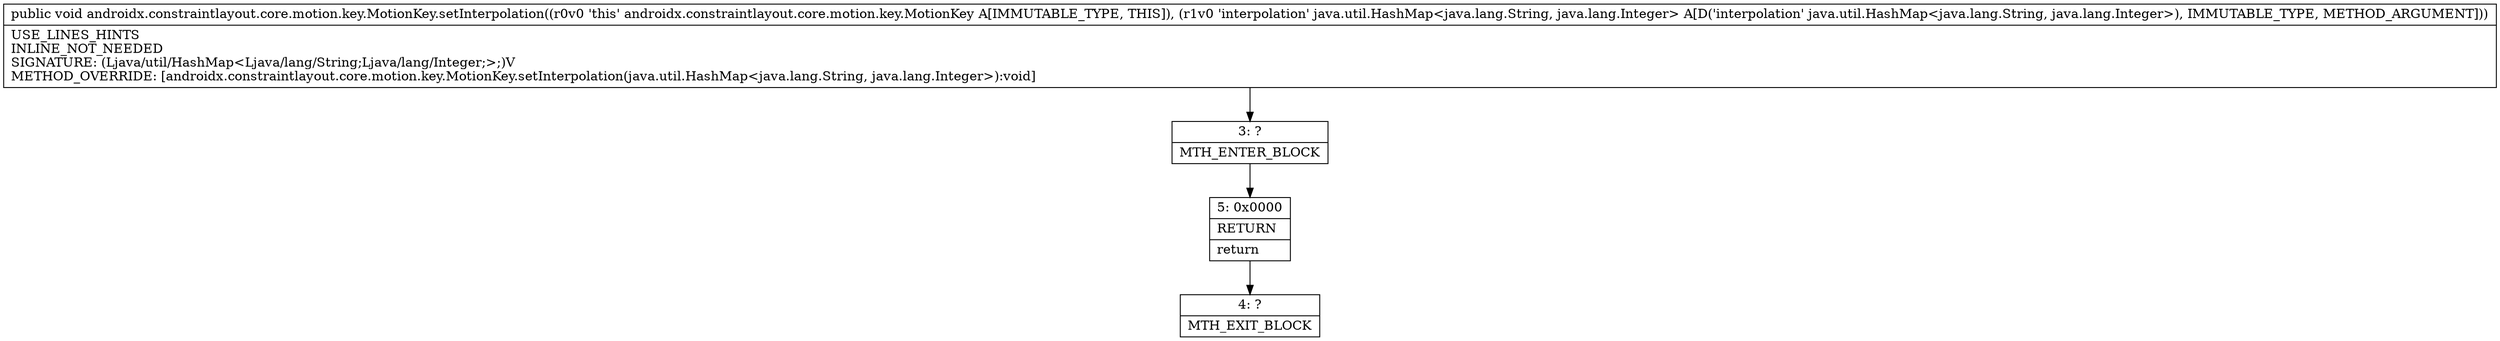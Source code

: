 digraph "CFG forandroidx.constraintlayout.core.motion.key.MotionKey.setInterpolation(Ljava\/util\/HashMap;)V" {
Node_3 [shape=record,label="{3\:\ ?|MTH_ENTER_BLOCK\l}"];
Node_5 [shape=record,label="{5\:\ 0x0000|RETURN\l|return\l}"];
Node_4 [shape=record,label="{4\:\ ?|MTH_EXIT_BLOCK\l}"];
MethodNode[shape=record,label="{public void androidx.constraintlayout.core.motion.key.MotionKey.setInterpolation((r0v0 'this' androidx.constraintlayout.core.motion.key.MotionKey A[IMMUTABLE_TYPE, THIS]), (r1v0 'interpolation' java.util.HashMap\<java.lang.String, java.lang.Integer\> A[D('interpolation' java.util.HashMap\<java.lang.String, java.lang.Integer\>), IMMUTABLE_TYPE, METHOD_ARGUMENT]))  | USE_LINES_HINTS\lINLINE_NOT_NEEDED\lSIGNATURE: (Ljava\/util\/HashMap\<Ljava\/lang\/String;Ljava\/lang\/Integer;\>;)V\lMETHOD_OVERRIDE: [androidx.constraintlayout.core.motion.key.MotionKey.setInterpolation(java.util.HashMap\<java.lang.String, java.lang.Integer\>):void]\l}"];
MethodNode -> Node_3;Node_3 -> Node_5;
Node_5 -> Node_4;
}

